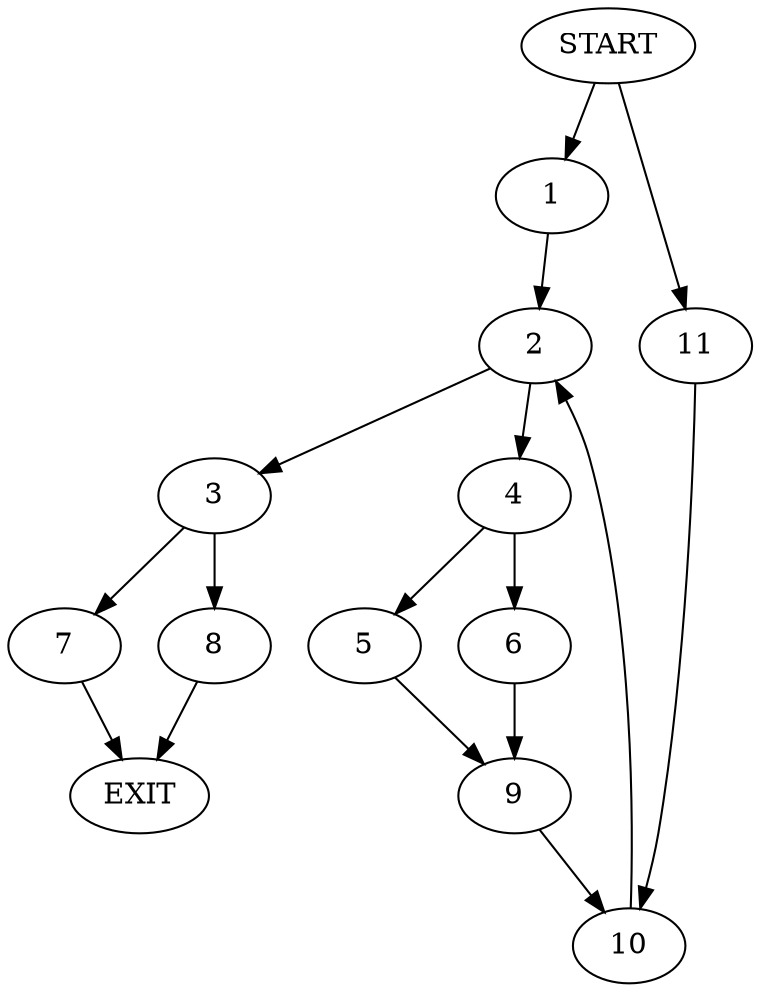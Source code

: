 digraph {
0 [label="START"]
12 [label="EXIT"]
0 -> 1
1 -> 2
2 -> 3
2 -> 4
4 -> 5
4 -> 6
3 -> 7
3 -> 8
6 -> 9
5 -> 9
9 -> 10
10 -> 2
0 -> 11
11 -> 10
7 -> 12
8 -> 12
}
